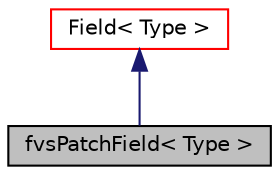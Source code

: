 digraph "fvsPatchField&lt; Type &gt;"
{
  bgcolor="transparent";
  edge [fontname="Helvetica",fontsize="10",labelfontname="Helvetica",labelfontsize="10"];
  node [fontname="Helvetica",fontsize="10",shape=record];
  Node23 [label="fvsPatchField\< Type \>",height=0.2,width=0.4,color="black", fillcolor="grey75", style="filled", fontcolor="black"];
  Node24 -> Node23 [dir="back",color="midnightblue",fontsize="10",style="solid",fontname="Helvetica"];
  Node24 [label="Field\< Type \>",height=0.2,width=0.4,color="red",URL="$a27573.html",tooltip="Pre-declare SubField and related Field type. "];
}
